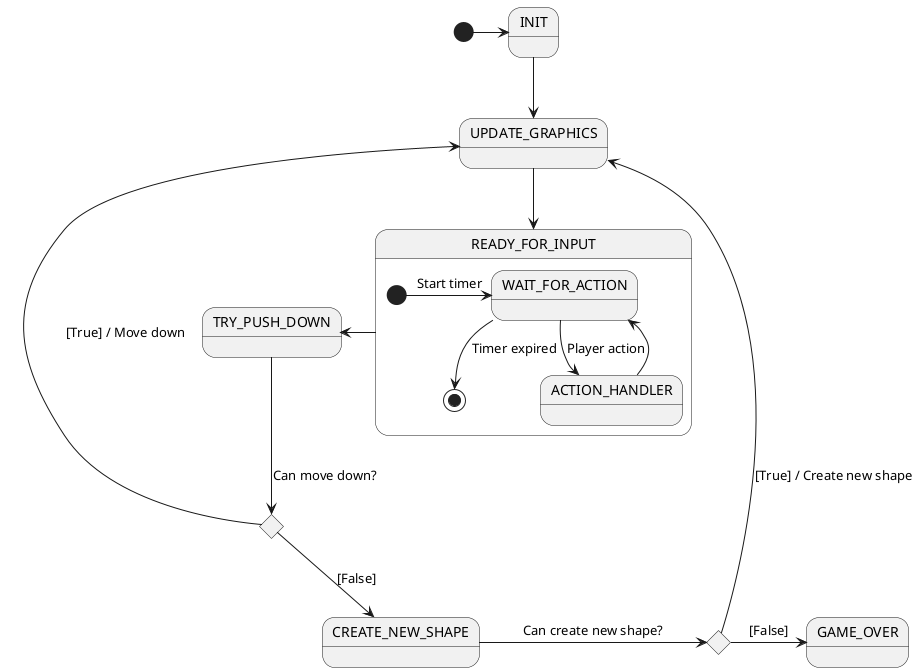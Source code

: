 @startuml

    state C1 <<choice>>
    state C2 <<choice>>
    
    [*] -> INIT
    INIT --> UPDATE_GRAPHICS
    UPDATE_GRAPHICS --> READY_FOR_INPUT
    READY_FOR_INPUT -> TRY_PUSH_DOWN

    TRY_PUSH_DOWN --> C1 : Can move down?
    C1 --> UPDATE_GRAPHICS : [True] / Move down
    C1 --> CREATE_NEW_SHAPE : [False]

    CREATE_NEW_SHAPE -> C2 : Can create new shape?
    C2 --> UPDATE_GRAPHICS : [True] / Create new shape
    C2 -> GAME_OVER : [False]

    state READY_FOR_INPUT {
        [*] -> WAIT_FOR_ACTION : Start timer
        WAIT_FOR_ACTION --> [*] : Timer expired
        WAIT_FOR_ACTION --> ACTION_HANDLER : Player action
        ACTION_HANDLER --> WAIT_FOR_ACTION
    }

@enduml